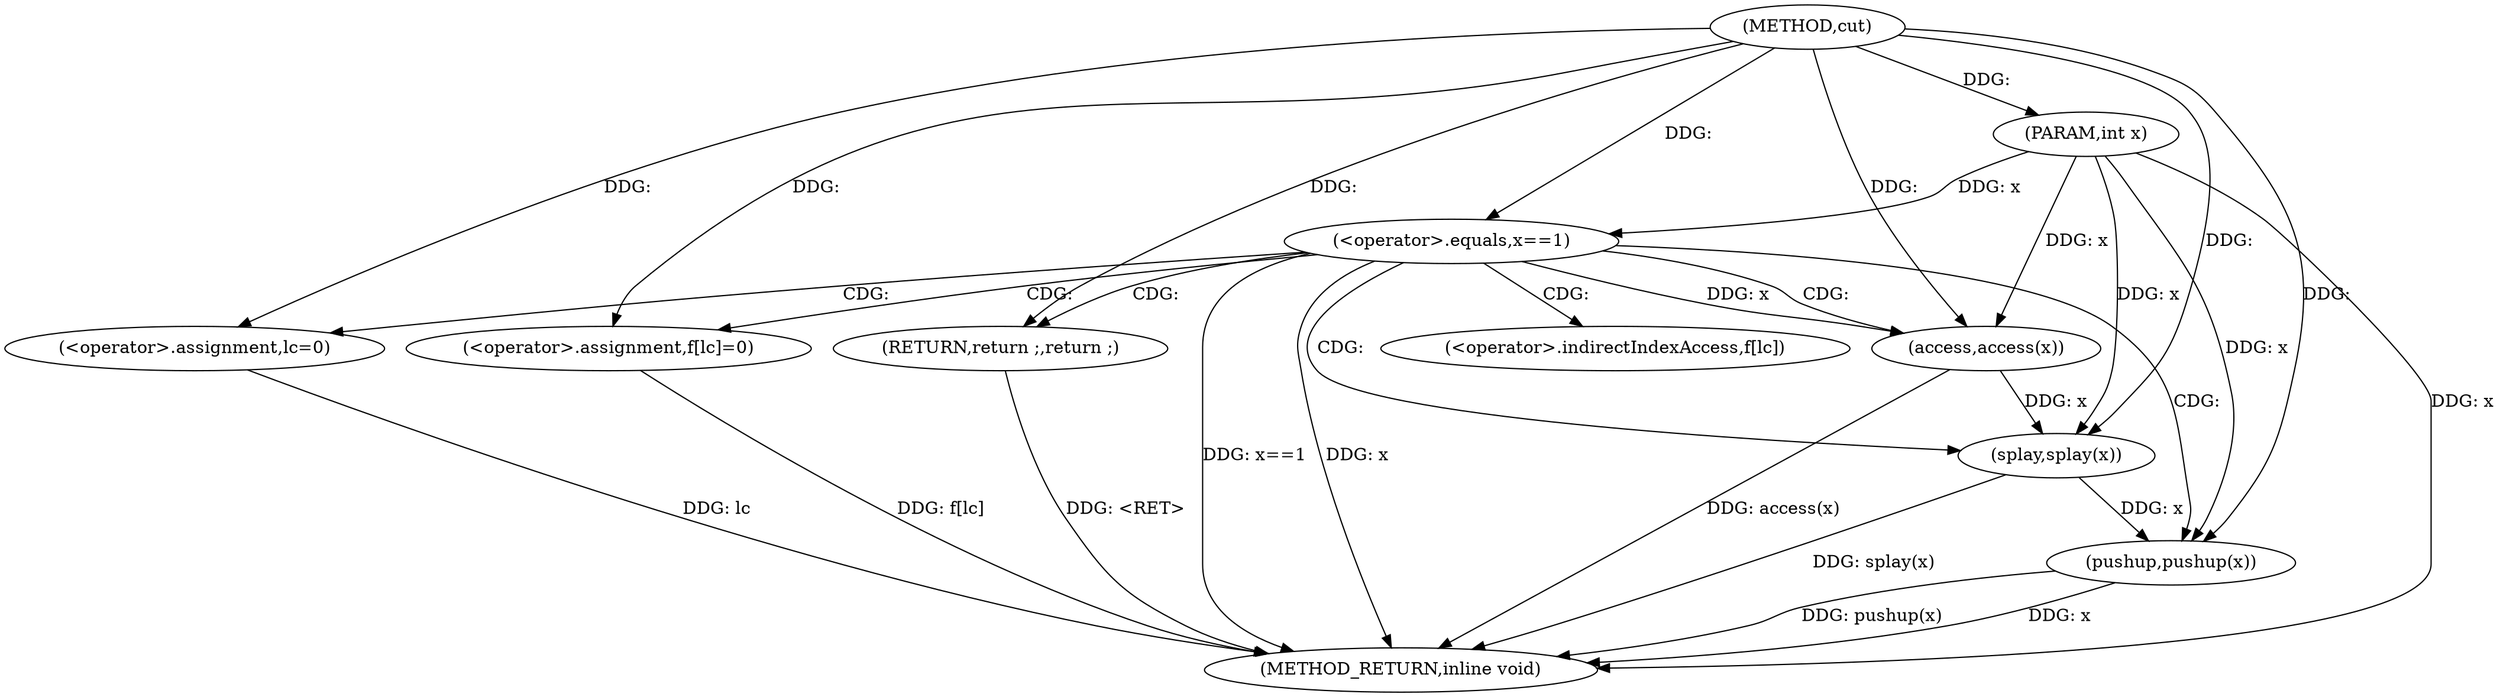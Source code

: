 digraph "cut" {  
"1000638" [label = "(METHOD,cut)" ]
"1000664" [label = "(METHOD_RETURN,inline void)" ]
"1000639" [label = "(PARAM,int x)" ]
"1000642" [label = "(<operator>.equals,x==1)" ]
"1000645" [label = "(RETURN,return ;,return ;)" ]
"1000647" [label = "(access,access(x))" ]
"1000650" [label = "(splay,splay(x))" ]
"1000653" [label = "(<operator>.assignment,f[lc]=0)" ]
"1000659" [label = "(<operator>.assignment,lc=0)" ]
"1000662" [label = "(pushup,pushup(x))" ]
"1000654" [label = "(<operator>.indirectIndexAccess,f[lc])" ]
  "1000639" -> "1000664"  [ label = "DDG: x"] 
  "1000642" -> "1000664"  [ label = "DDG: x"] 
  "1000642" -> "1000664"  [ label = "DDG: x==1"] 
  "1000647" -> "1000664"  [ label = "DDG: access(x)"] 
  "1000650" -> "1000664"  [ label = "DDG: splay(x)"] 
  "1000653" -> "1000664"  [ label = "DDG: f[lc]"] 
  "1000659" -> "1000664"  [ label = "DDG: lc"] 
  "1000662" -> "1000664"  [ label = "DDG: x"] 
  "1000662" -> "1000664"  [ label = "DDG: pushup(x)"] 
  "1000645" -> "1000664"  [ label = "DDG: <RET>"] 
  "1000638" -> "1000639"  [ label = "DDG: "] 
  "1000638" -> "1000645"  [ label = "DDG: "] 
  "1000639" -> "1000642"  [ label = "DDG: x"] 
  "1000638" -> "1000642"  [ label = "DDG: "] 
  "1000642" -> "1000647"  [ label = "DDG: x"] 
  "1000639" -> "1000647"  [ label = "DDG: x"] 
  "1000638" -> "1000647"  [ label = "DDG: "] 
  "1000647" -> "1000650"  [ label = "DDG: x"] 
  "1000639" -> "1000650"  [ label = "DDG: x"] 
  "1000638" -> "1000650"  [ label = "DDG: "] 
  "1000638" -> "1000653"  [ label = "DDG: "] 
  "1000638" -> "1000659"  [ label = "DDG: "] 
  "1000650" -> "1000662"  [ label = "DDG: x"] 
  "1000639" -> "1000662"  [ label = "DDG: x"] 
  "1000638" -> "1000662"  [ label = "DDG: "] 
  "1000642" -> "1000647"  [ label = "CDG: "] 
  "1000642" -> "1000650"  [ label = "CDG: "] 
  "1000642" -> "1000645"  [ label = "CDG: "] 
  "1000642" -> "1000654"  [ label = "CDG: "] 
  "1000642" -> "1000659"  [ label = "CDG: "] 
  "1000642" -> "1000653"  [ label = "CDG: "] 
  "1000642" -> "1000662"  [ label = "CDG: "] 
}
